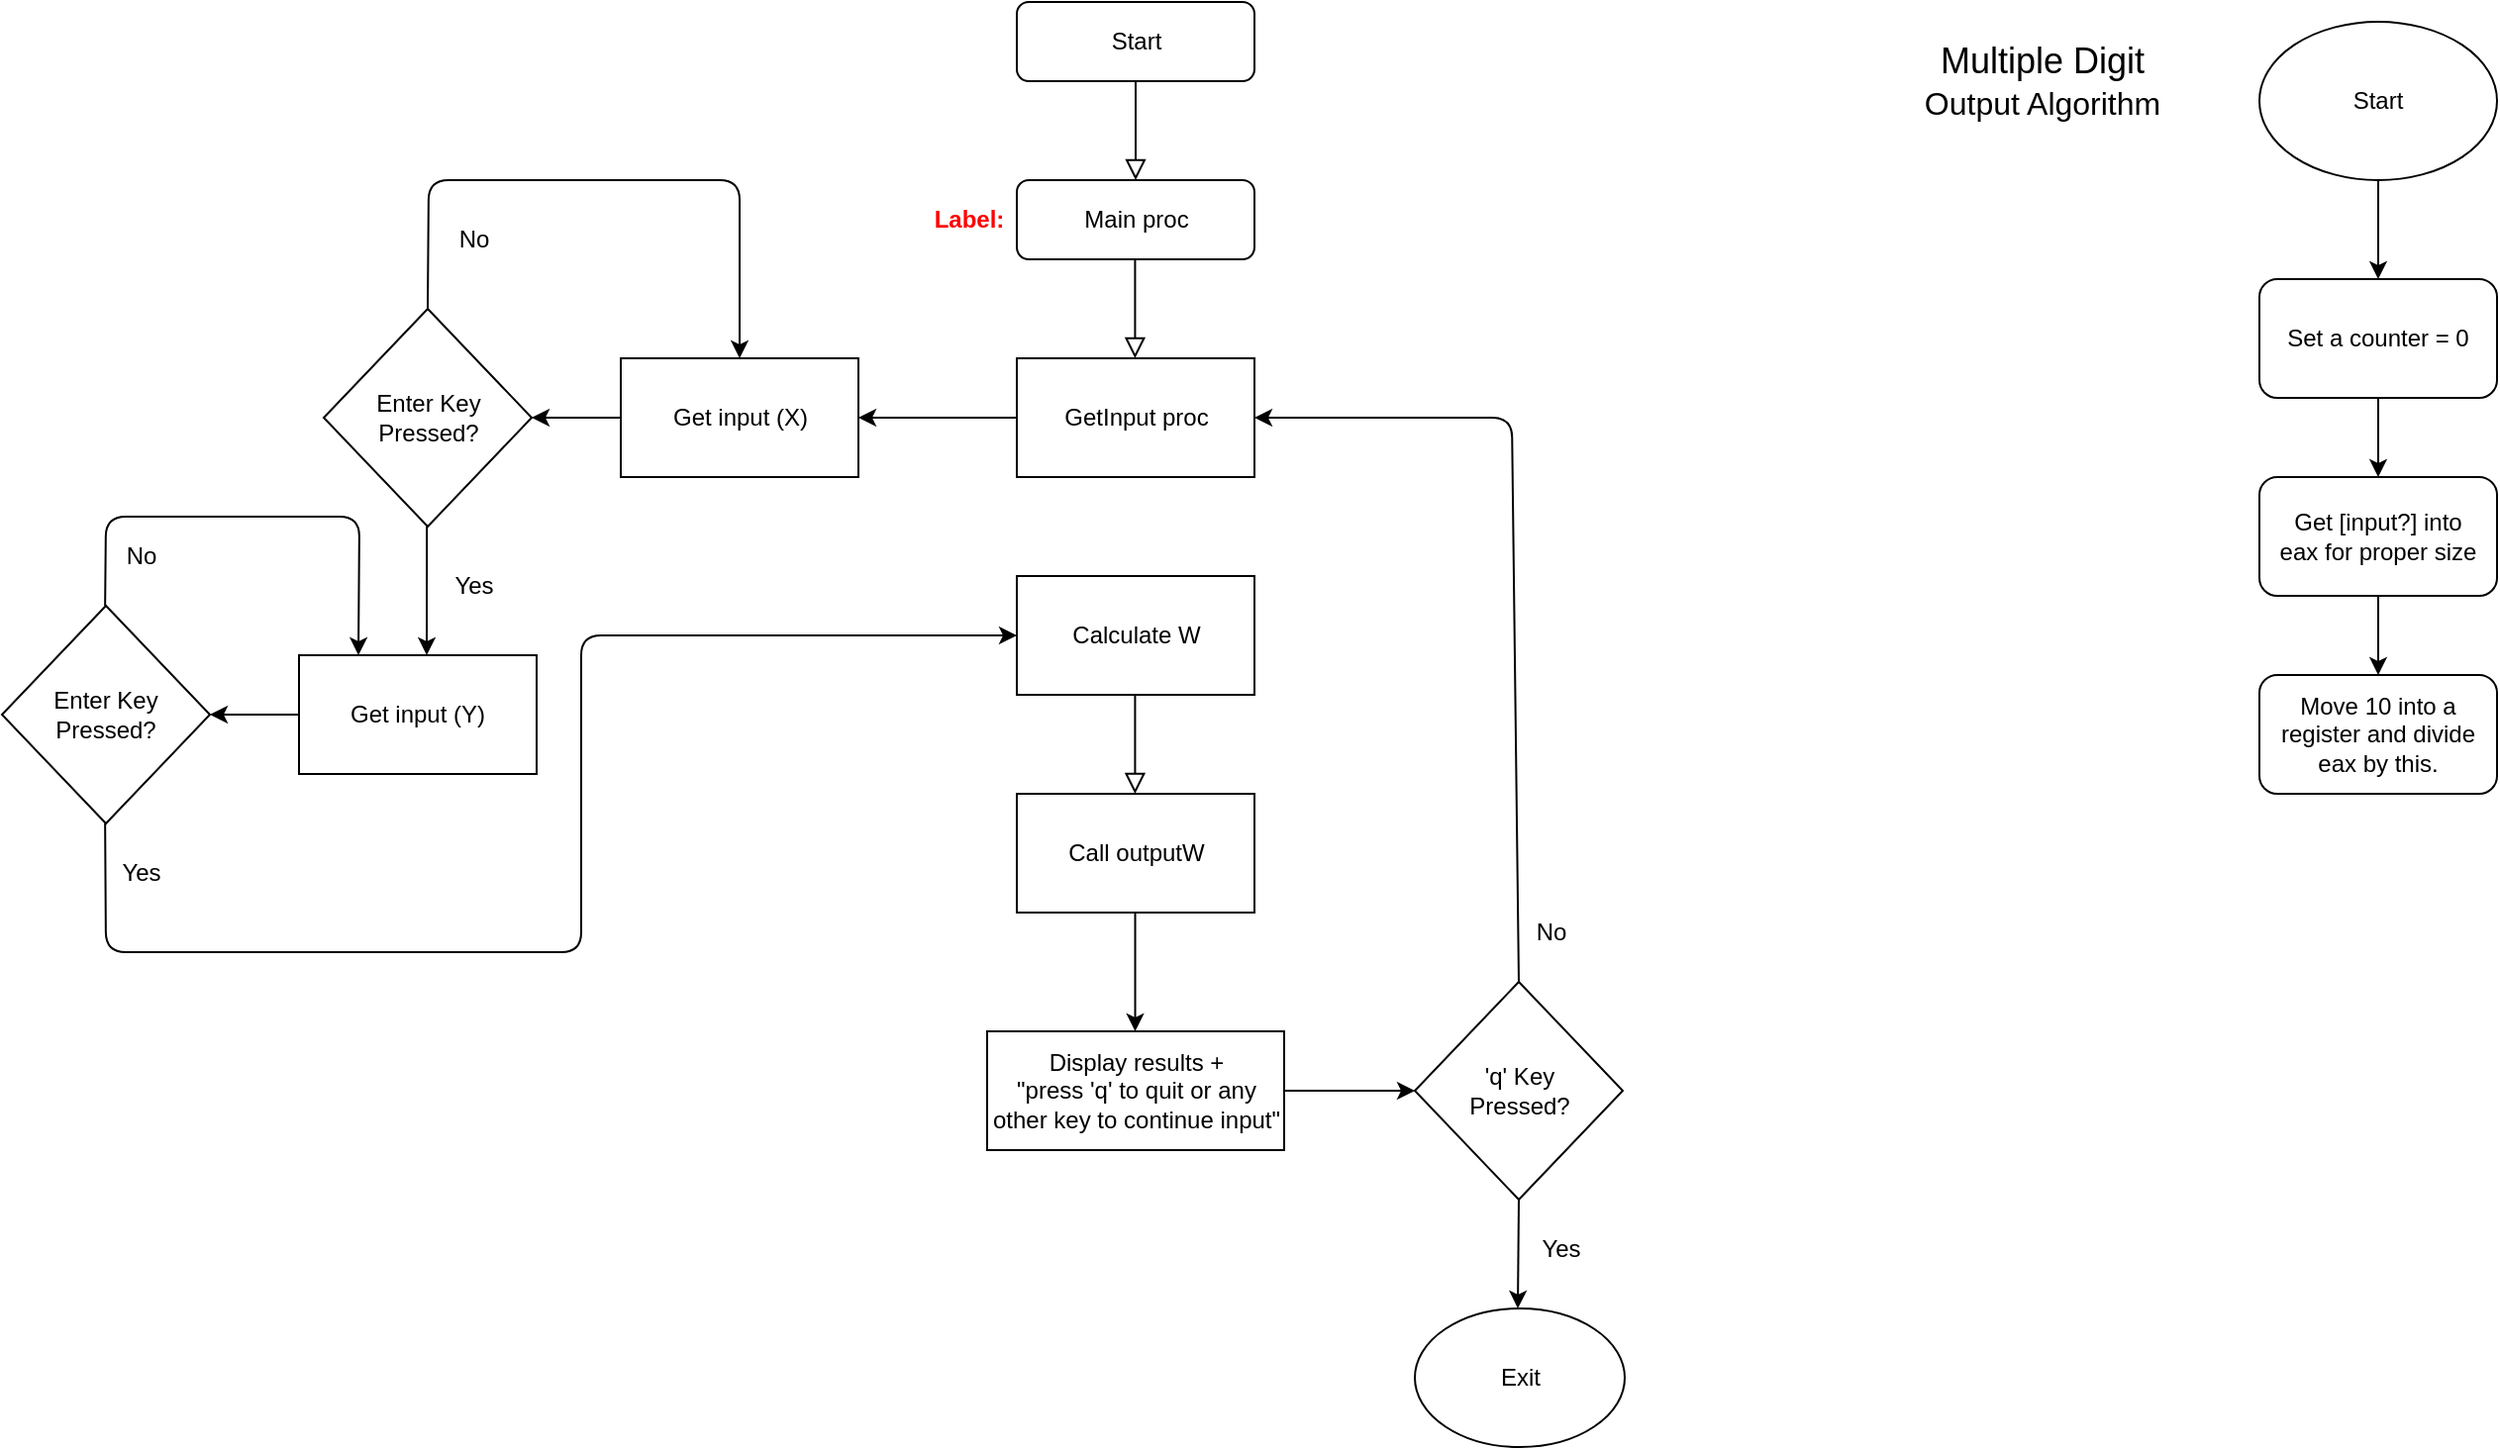 <mxfile version="14.5.3" type="device"><diagram id="C5RBs43oDa-KdzZeNtuy" name="Page-1"><mxGraphModel dx="1727" dy="449" grid="1" gridSize="10" guides="1" tooltips="1" connect="1" arrows="1" fold="1" page="1" pageScale="1" pageWidth="827" pageHeight="1169" math="0" shadow="0"><root><mxCell id="WIyWlLk6GJQsqaUBKTNV-0"/><mxCell id="WIyWlLk6GJQsqaUBKTNV-1" parent="WIyWlLk6GJQsqaUBKTNV-0"/><mxCell id="WIyWlLk6GJQsqaUBKTNV-2" value="" style="rounded=0;html=1;jettySize=auto;orthogonalLoop=1;fontSize=11;endArrow=block;endFill=0;endSize=8;strokeWidth=1;shadow=0;labelBackgroundColor=none;edgeStyle=orthogonalEdgeStyle;" parent="WIyWlLk6GJQsqaUBKTNV-1" source="WIyWlLk6GJQsqaUBKTNV-3" edge="1"><mxGeometry relative="1" as="geometry"><mxPoint x="-207.5" y="110" as="targetPoint"/></mxGeometry></mxCell><mxCell id="WIyWlLk6GJQsqaUBKTNV-3" value="Start" style="rounded=1;whiteSpace=wrap;html=1;fontSize=12;glass=0;strokeWidth=1;shadow=0;" parent="WIyWlLk6GJQsqaUBKTNV-1" vertex="1"><mxGeometry x="-267.5" y="20" width="120" height="40" as="geometry"/></mxCell><mxCell id="g3Pf0BLtxmBIR73nerxP-0" value="Main proc" style="rounded=1;whiteSpace=wrap;html=1;fontSize=12;glass=0;strokeWidth=1;shadow=0;" vertex="1" parent="WIyWlLk6GJQsqaUBKTNV-1"><mxGeometry x="-267.5" y="110" width="120" height="40" as="geometry"/></mxCell><mxCell id="g3Pf0BLtxmBIR73nerxP-1" value="" style="rounded=0;html=1;jettySize=auto;orthogonalLoop=1;fontSize=11;endArrow=block;endFill=0;endSize=8;strokeWidth=1;shadow=0;labelBackgroundColor=none;edgeStyle=orthogonalEdgeStyle;" edge="1" parent="WIyWlLk6GJQsqaUBKTNV-1"><mxGeometry relative="1" as="geometry"><mxPoint x="-207.79" y="150" as="sourcePoint"/><mxPoint x="-207.79" y="200" as="targetPoint"/></mxGeometry></mxCell><mxCell id="g3Pf0BLtxmBIR73nerxP-11" value="" style="edgeStyle=orthogonalEdgeStyle;rounded=0;orthogonalLoop=1;jettySize=auto;html=1;" edge="1" parent="WIyWlLk6GJQsqaUBKTNV-1" source="g3Pf0BLtxmBIR73nerxP-2" target="g3Pf0BLtxmBIR73nerxP-10"><mxGeometry relative="1" as="geometry"/></mxCell><mxCell id="g3Pf0BLtxmBIR73nerxP-2" value="GetInput proc" style="rounded=0;whiteSpace=wrap;html=1;" vertex="1" parent="WIyWlLk6GJQsqaUBKTNV-1"><mxGeometry x="-267.5" y="200" width="120" height="60" as="geometry"/></mxCell><mxCell id="g3Pf0BLtxmBIR73nerxP-3" value="Calculate W" style="rounded=0;whiteSpace=wrap;html=1;" vertex="1" parent="WIyWlLk6GJQsqaUBKTNV-1"><mxGeometry x="-267.5" y="310" width="120" height="60" as="geometry"/></mxCell><mxCell id="g3Pf0BLtxmBIR73nerxP-5" value="&lt;font color=&quot;#FF0000&quot;&gt;&lt;b&gt;Label:&lt;/b&gt;&lt;/font&gt;" style="text;html=1;align=center;verticalAlign=middle;resizable=0;points=[];autosize=1;" vertex="1" parent="WIyWlLk6GJQsqaUBKTNV-1"><mxGeometry x="-317.5" y="120" width="50" height="20" as="geometry"/></mxCell><mxCell id="g3Pf0BLtxmBIR73nerxP-6" value="Call outputW" style="rounded=0;whiteSpace=wrap;html=1;" vertex="1" parent="WIyWlLk6GJQsqaUBKTNV-1"><mxGeometry x="-267.5" y="420" width="120" height="60" as="geometry"/></mxCell><mxCell id="g3Pf0BLtxmBIR73nerxP-7" value="" style="rounded=0;html=1;jettySize=auto;orthogonalLoop=1;fontSize=11;endArrow=block;endFill=0;endSize=8;strokeWidth=1;shadow=0;labelBackgroundColor=none;edgeStyle=orthogonalEdgeStyle;" edge="1" parent="WIyWlLk6GJQsqaUBKTNV-1"><mxGeometry relative="1" as="geometry"><mxPoint x="-207.79" y="370" as="sourcePoint"/><mxPoint x="-207.79" y="420" as="targetPoint"/></mxGeometry></mxCell><mxCell id="g3Pf0BLtxmBIR73nerxP-18" value="" style="edgeStyle=orthogonalEdgeStyle;rounded=0;orthogonalLoop=1;jettySize=auto;html=1;" edge="1" parent="WIyWlLk6GJQsqaUBKTNV-1" source="g3Pf0BLtxmBIR73nerxP-10" target="g3Pf0BLtxmBIR73nerxP-17"><mxGeometry relative="1" as="geometry"/></mxCell><mxCell id="g3Pf0BLtxmBIR73nerxP-10" value="Get input (X)" style="rounded=0;whiteSpace=wrap;html=1;" vertex="1" parent="WIyWlLk6GJQsqaUBKTNV-1"><mxGeometry x="-467.5" y="200" width="120" height="60" as="geometry"/></mxCell><mxCell id="g3Pf0BLtxmBIR73nerxP-17" value="&lt;div&gt;Enter Key&lt;/div&gt;&lt;div&gt;Pressed?&lt;br&gt;&lt;/div&gt;" style="rhombus;whiteSpace=wrap;html=1;" vertex="1" parent="WIyWlLk6GJQsqaUBKTNV-1"><mxGeometry x="-617.5" y="175" width="105" height="110" as="geometry"/></mxCell><mxCell id="g3Pf0BLtxmBIR73nerxP-23" value="" style="endArrow=classic;html=1;exitX=0.5;exitY=0;exitDx=0;exitDy=0;entryX=0.5;entryY=0;entryDx=0;entryDy=0;" edge="1" parent="WIyWlLk6GJQsqaUBKTNV-1" source="g3Pf0BLtxmBIR73nerxP-17" target="g3Pf0BLtxmBIR73nerxP-10"><mxGeometry width="50" height="50" relative="1" as="geometry"><mxPoint x="-565.42" y="160" as="sourcePoint"/><mxPoint x="-407.5" y="150" as="targetPoint"/><Array as="points"><mxPoint x="-564.5" y="110"/><mxPoint x="-407.5" y="110"/></Array></mxGeometry></mxCell><mxCell id="g3Pf0BLtxmBIR73nerxP-24" value="No" style="text;html=1;align=center;verticalAlign=middle;resizable=0;points=[];autosize=1;" vertex="1" parent="WIyWlLk6GJQsqaUBKTNV-1"><mxGeometry x="-557.5" y="130" width="30" height="20" as="geometry"/></mxCell><mxCell id="g3Pf0BLtxmBIR73nerxP-25" value="Yes" style="text;html=1;align=center;verticalAlign=middle;resizable=0;points=[];autosize=1;" vertex="1" parent="WIyWlLk6GJQsqaUBKTNV-1"><mxGeometry x="-562.5" y="305" width="40" height="20" as="geometry"/></mxCell><mxCell id="g3Pf0BLtxmBIR73nerxP-26" value="" style="endArrow=classic;html=1;" edge="1" parent="WIyWlLk6GJQsqaUBKTNV-1"><mxGeometry width="50" height="50" relative="1" as="geometry"><mxPoint x="-565.42" y="285" as="sourcePoint"/><mxPoint x="-565.5" y="350" as="targetPoint"/></mxGeometry></mxCell><mxCell id="g3Pf0BLtxmBIR73nerxP-29" value="" style="edgeStyle=orthogonalEdgeStyle;rounded=0;orthogonalLoop=1;jettySize=auto;html=1;" edge="1" parent="WIyWlLk6GJQsqaUBKTNV-1" source="g3Pf0BLtxmBIR73nerxP-30" target="g3Pf0BLtxmBIR73nerxP-31"><mxGeometry relative="1" as="geometry"/></mxCell><mxCell id="g3Pf0BLtxmBIR73nerxP-30" value="Get input (Y)" style="rounded=0;whiteSpace=wrap;html=1;" vertex="1" parent="WIyWlLk6GJQsqaUBKTNV-1"><mxGeometry x="-630" y="350" width="120" height="60" as="geometry"/></mxCell><mxCell id="g3Pf0BLtxmBIR73nerxP-31" value="&lt;div&gt;Enter Key&lt;/div&gt;&lt;div&gt;Pressed?&lt;br&gt;&lt;/div&gt;" style="rhombus;whiteSpace=wrap;html=1;" vertex="1" parent="WIyWlLk6GJQsqaUBKTNV-1"><mxGeometry x="-780" y="325" width="105" height="110" as="geometry"/></mxCell><mxCell id="g3Pf0BLtxmBIR73nerxP-33" value="No" style="text;html=1;align=center;verticalAlign=middle;resizable=0;points=[];autosize=1;" vertex="1" parent="WIyWlLk6GJQsqaUBKTNV-1"><mxGeometry x="-725" y="290" width="30" height="20" as="geometry"/></mxCell><mxCell id="g3Pf0BLtxmBIR73nerxP-34" value="Yes" style="text;html=1;align=center;verticalAlign=middle;resizable=0;points=[];autosize=1;" vertex="1" parent="WIyWlLk6GJQsqaUBKTNV-1"><mxGeometry x="-730" y="450" width="40" height="20" as="geometry"/></mxCell><mxCell id="g3Pf0BLtxmBIR73nerxP-35" value="" style="endArrow=classic;html=1;entryX=0;entryY=0.5;entryDx=0;entryDy=0;" edge="1" parent="WIyWlLk6GJQsqaUBKTNV-1" target="g3Pf0BLtxmBIR73nerxP-3"><mxGeometry width="50" height="50" relative="1" as="geometry"><mxPoint x="-727.92" y="435" as="sourcePoint"/><mxPoint x="-728" y="500" as="targetPoint"/><Array as="points"><mxPoint x="-727.5" y="500"/><mxPoint x="-487.5" y="500"/><mxPoint x="-487.5" y="340"/></Array></mxGeometry></mxCell><mxCell id="g3Pf0BLtxmBIR73nerxP-37" value="" style="endArrow=classic;html=1;entryX=0.25;entryY=0;entryDx=0;entryDy=0;" edge="1" parent="WIyWlLk6GJQsqaUBKTNV-1" target="g3Pf0BLtxmBIR73nerxP-30"><mxGeometry width="50" height="50" relative="1" as="geometry"><mxPoint x="-727.92" y="325" as="sourcePoint"/><mxPoint x="-567.5" y="300" as="targetPoint"/><Array as="points"><mxPoint x="-727.5" y="280"/><mxPoint x="-599.5" y="280"/></Array></mxGeometry></mxCell><mxCell id="g3Pf0BLtxmBIR73nerxP-39" value="" style="endArrow=classic;html=1;" edge="1" parent="WIyWlLk6GJQsqaUBKTNV-1"><mxGeometry width="50" height="50" relative="1" as="geometry"><mxPoint x="-207.74" y="480" as="sourcePoint"/><mxPoint x="-207.74" y="540" as="targetPoint"/></mxGeometry></mxCell><mxCell id="g3Pf0BLtxmBIR73nerxP-40" value="&lt;div&gt;Display results + &lt;br&gt;&lt;/div&gt;&lt;div&gt;&quot;press 'q' to quit or any other key to continue input&quot;&lt;/div&gt;" style="rounded=0;whiteSpace=wrap;html=1;" vertex="1" parent="WIyWlLk6GJQsqaUBKTNV-1"><mxGeometry x="-282.5" y="540" width="150" height="60" as="geometry"/></mxCell><mxCell id="g3Pf0BLtxmBIR73nerxP-42" value="&lt;div&gt;'q' Key&lt;/div&gt;&lt;div&gt;Pressed?&lt;br&gt;&lt;/div&gt;" style="rhombus;whiteSpace=wrap;html=1;" vertex="1" parent="WIyWlLk6GJQsqaUBKTNV-1"><mxGeometry x="-66.5" y="515" width="105" height="110" as="geometry"/></mxCell><mxCell id="g3Pf0BLtxmBIR73nerxP-43" value="" style="endArrow=classic;html=1;exitX=1;exitY=0.5;exitDx=0;exitDy=0;" edge="1" parent="WIyWlLk6GJQsqaUBKTNV-1" source="g3Pf0BLtxmBIR73nerxP-40" target="g3Pf0BLtxmBIR73nerxP-42"><mxGeometry width="50" height="50" relative="1" as="geometry"><mxPoint x="-126.74" y="570" as="sourcePoint"/><mxPoint x="-66.5" y="600" as="targetPoint"/></mxGeometry></mxCell><mxCell id="g3Pf0BLtxmBIR73nerxP-44" value="" style="endArrow=classic;html=1;exitX=0.5;exitY=0;exitDx=0;exitDy=0;entryX=1;entryY=0.5;entryDx=0;entryDy=0;" edge="1" parent="WIyWlLk6GJQsqaUBKTNV-1" source="g3Pf0BLtxmBIR73nerxP-42" target="g3Pf0BLtxmBIR73nerxP-2"><mxGeometry width="50" height="50" relative="1" as="geometry"><mxPoint x="-14.5" y="500" as="sourcePoint"/><mxPoint x="-14.5" y="230" as="targetPoint"/><Array as="points"><mxPoint x="-17.5" y="230"/></Array></mxGeometry></mxCell><mxCell id="g3Pf0BLtxmBIR73nerxP-45" value="No" style="text;html=1;align=center;verticalAlign=middle;resizable=0;points=[];autosize=1;" vertex="1" parent="WIyWlLk6GJQsqaUBKTNV-1"><mxGeometry x="-13.5" y="480" width="30" height="20" as="geometry"/></mxCell><mxCell id="g3Pf0BLtxmBIR73nerxP-46" value="" style="endArrow=classic;html=1;exitX=0.5;exitY=1;exitDx=0;exitDy=0;" edge="1" parent="WIyWlLk6GJQsqaUBKTNV-1" source="g3Pf0BLtxmBIR73nerxP-42"><mxGeometry width="50" height="50" relative="1" as="geometry"><mxPoint x="-14.5" y="640" as="sourcePoint"/><mxPoint x="-14.5" y="680" as="targetPoint"/></mxGeometry></mxCell><mxCell id="g3Pf0BLtxmBIR73nerxP-48" value="Exit" style="ellipse;whiteSpace=wrap;html=1;" vertex="1" parent="WIyWlLk6GJQsqaUBKTNV-1"><mxGeometry x="-66.5" y="680" width="106" height="70" as="geometry"/></mxCell><mxCell id="g3Pf0BLtxmBIR73nerxP-49" value="Yes" style="text;html=1;align=center;verticalAlign=middle;resizable=0;points=[];autosize=1;" vertex="1" parent="WIyWlLk6GJQsqaUBKTNV-1"><mxGeometry x="-13.5" y="640" width="40" height="20" as="geometry"/></mxCell><mxCell id="g3Pf0BLtxmBIR73nerxP-52" value="&lt;div&gt;&lt;font style=&quot;font-size: 18px&quot;&gt;Multiple Digit &lt;br&gt;&lt;/font&gt;&lt;/div&gt;&lt;div&gt;&lt;font size=&quot;3&quot;&gt;Output Algorithm&lt;/font&gt;&lt;/div&gt;" style="text;html=1;align=center;verticalAlign=middle;resizable=0;points=[];autosize=1;" vertex="1" parent="WIyWlLk6GJQsqaUBKTNV-1"><mxGeometry x="180" y="40" width="140" height="40" as="geometry"/></mxCell><mxCell id="g3Pf0BLtxmBIR73nerxP-53" value="Start" style="ellipse;whiteSpace=wrap;html=1;" vertex="1" parent="WIyWlLk6GJQsqaUBKTNV-1"><mxGeometry x="360" y="30" width="120" height="80" as="geometry"/></mxCell><mxCell id="g3Pf0BLtxmBIR73nerxP-57" value="" style="edgeStyle=orthogonalEdgeStyle;rounded=0;orthogonalLoop=1;jettySize=auto;html=1;" edge="1" parent="WIyWlLk6GJQsqaUBKTNV-1" source="g3Pf0BLtxmBIR73nerxP-54" target="g3Pf0BLtxmBIR73nerxP-56"><mxGeometry relative="1" as="geometry"/></mxCell><mxCell id="g3Pf0BLtxmBIR73nerxP-54" value="Set a counter = 0" style="rounded=1;whiteSpace=wrap;html=1;" vertex="1" parent="WIyWlLk6GJQsqaUBKTNV-1"><mxGeometry x="360" y="160" width="120" height="60" as="geometry"/></mxCell><mxCell id="g3Pf0BLtxmBIR73nerxP-55" value="" style="endArrow=classic;html=1;entryX=0.5;entryY=0;entryDx=0;entryDy=0;exitX=0.5;exitY=1;exitDx=0;exitDy=0;" edge="1" parent="WIyWlLk6GJQsqaUBKTNV-1" source="g3Pf0BLtxmBIR73nerxP-53" target="g3Pf0BLtxmBIR73nerxP-54"><mxGeometry width="50" height="50" relative="1" as="geometry"><mxPoint x="419.76" y="110" as="sourcePoint"/><mxPoint x="419.76" y="160" as="targetPoint"/></mxGeometry></mxCell><mxCell id="g3Pf0BLtxmBIR73nerxP-60" value="" style="edgeStyle=orthogonalEdgeStyle;rounded=0;orthogonalLoop=1;jettySize=auto;html=1;" edge="1" parent="WIyWlLk6GJQsqaUBKTNV-1" source="g3Pf0BLtxmBIR73nerxP-56" target="g3Pf0BLtxmBIR73nerxP-59"><mxGeometry relative="1" as="geometry"/></mxCell><mxCell id="g3Pf0BLtxmBIR73nerxP-56" value="&lt;div&gt;Get [input?] into&lt;/div&gt;&lt;div&gt;eax for proper size&lt;br&gt;&lt;/div&gt;" style="rounded=1;whiteSpace=wrap;html=1;" vertex="1" parent="WIyWlLk6GJQsqaUBKTNV-1"><mxGeometry x="360" y="260" width="120" height="60" as="geometry"/></mxCell><mxCell id="g3Pf0BLtxmBIR73nerxP-59" value="&lt;div&gt;Move 10 into a register and divide eax by this.&lt;br&gt;&lt;/div&gt;" style="whiteSpace=wrap;html=1;rounded=1;" vertex="1" parent="WIyWlLk6GJQsqaUBKTNV-1"><mxGeometry x="360" y="360" width="120" height="60" as="geometry"/></mxCell></root></mxGraphModel></diagram></mxfile>
